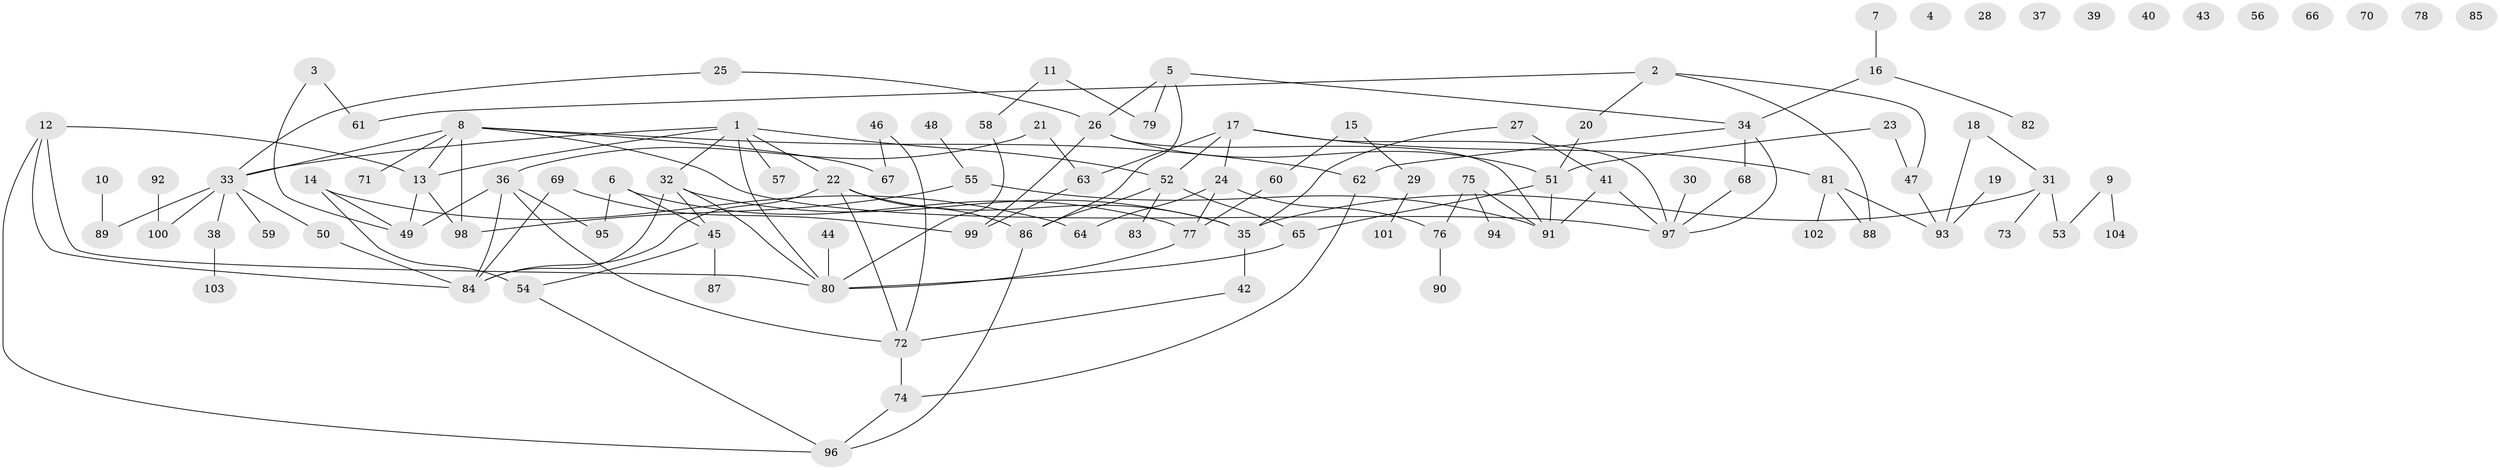 // Generated by graph-tools (version 1.1) at 2025/38/03/09/25 04:38:52]
// undirected, 104 vertices, 135 edges
graph export_dot {
graph [start="1"]
  node [color=gray90,style=filled];
  1;
  2;
  3;
  4;
  5;
  6;
  7;
  8;
  9;
  10;
  11;
  12;
  13;
  14;
  15;
  16;
  17;
  18;
  19;
  20;
  21;
  22;
  23;
  24;
  25;
  26;
  27;
  28;
  29;
  30;
  31;
  32;
  33;
  34;
  35;
  36;
  37;
  38;
  39;
  40;
  41;
  42;
  43;
  44;
  45;
  46;
  47;
  48;
  49;
  50;
  51;
  52;
  53;
  54;
  55;
  56;
  57;
  58;
  59;
  60;
  61;
  62;
  63;
  64;
  65;
  66;
  67;
  68;
  69;
  70;
  71;
  72;
  73;
  74;
  75;
  76;
  77;
  78;
  79;
  80;
  81;
  82;
  83;
  84;
  85;
  86;
  87;
  88;
  89;
  90;
  91;
  92;
  93;
  94;
  95;
  96;
  97;
  98;
  99;
  100;
  101;
  102;
  103;
  104;
  1 -- 13;
  1 -- 22;
  1 -- 32;
  1 -- 33;
  1 -- 52;
  1 -- 57;
  1 -- 80;
  2 -- 20;
  2 -- 47;
  2 -- 61;
  2 -- 88;
  3 -- 49;
  3 -- 61;
  5 -- 26;
  5 -- 34;
  5 -- 79;
  5 -- 86;
  6 -- 45;
  6 -- 77;
  6 -- 95;
  7 -- 16;
  8 -- 13;
  8 -- 33;
  8 -- 62;
  8 -- 67;
  8 -- 71;
  8 -- 97;
  8 -- 98;
  9 -- 53;
  9 -- 104;
  10 -- 89;
  11 -- 58;
  11 -- 79;
  12 -- 13;
  12 -- 80;
  12 -- 84;
  12 -- 96;
  13 -- 49;
  13 -- 98;
  14 -- 49;
  14 -- 54;
  14 -- 64;
  15 -- 29;
  15 -- 60;
  16 -- 34;
  16 -- 82;
  17 -- 24;
  17 -- 52;
  17 -- 63;
  17 -- 81;
  17 -- 97;
  18 -- 31;
  18 -- 93;
  19 -- 93;
  20 -- 51;
  21 -- 36;
  21 -- 63;
  22 -- 35;
  22 -- 72;
  22 -- 84;
  22 -- 86;
  23 -- 47;
  23 -- 51;
  24 -- 64;
  24 -- 76;
  24 -- 77;
  25 -- 26;
  25 -- 33;
  26 -- 51;
  26 -- 91;
  26 -- 99;
  27 -- 35;
  27 -- 41;
  29 -- 101;
  30 -- 97;
  31 -- 35;
  31 -- 53;
  31 -- 73;
  32 -- 35;
  32 -- 45;
  32 -- 80;
  32 -- 84;
  33 -- 38;
  33 -- 50;
  33 -- 59;
  33 -- 89;
  33 -- 100;
  34 -- 62;
  34 -- 68;
  34 -- 97;
  35 -- 42;
  36 -- 49;
  36 -- 72;
  36 -- 84;
  36 -- 95;
  38 -- 103;
  41 -- 91;
  41 -- 97;
  42 -- 72;
  44 -- 80;
  45 -- 54;
  45 -- 87;
  46 -- 67;
  46 -- 72;
  47 -- 93;
  48 -- 55;
  50 -- 84;
  51 -- 65;
  51 -- 91;
  52 -- 65;
  52 -- 83;
  52 -- 86;
  54 -- 96;
  55 -- 91;
  55 -- 98;
  58 -- 80;
  60 -- 77;
  62 -- 74;
  63 -- 99;
  65 -- 80;
  68 -- 97;
  69 -- 84;
  69 -- 99;
  72 -- 74;
  74 -- 96;
  75 -- 76;
  75 -- 91;
  75 -- 94;
  76 -- 90;
  77 -- 80;
  81 -- 88;
  81 -- 93;
  81 -- 102;
  86 -- 96;
  92 -- 100;
}
